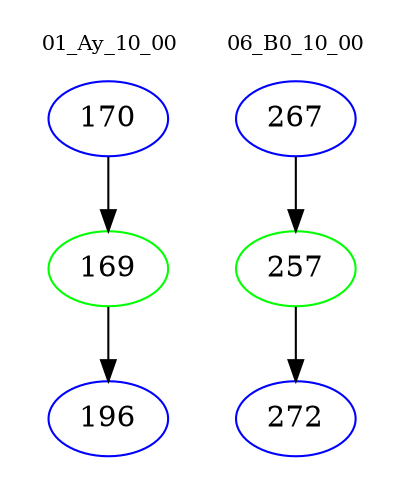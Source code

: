 digraph{
subgraph cluster_0 {
color = white
label = "01_Ay_10_00";
fontsize=10;
T0_170 [label="170", color="blue"]
T0_170 -> T0_169 [color="black"]
T0_169 [label="169", color="green"]
T0_169 -> T0_196 [color="black"]
T0_196 [label="196", color="blue"]
}
subgraph cluster_1 {
color = white
label = "06_B0_10_00";
fontsize=10;
T1_267 [label="267", color="blue"]
T1_267 -> T1_257 [color="black"]
T1_257 [label="257", color="green"]
T1_257 -> T1_272 [color="black"]
T1_272 [label="272", color="blue"]
}
}
